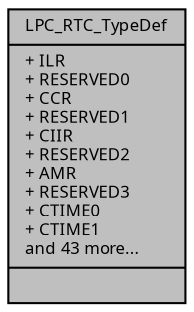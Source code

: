 digraph "LPC_RTC_TypeDef"
{
  edge [fontname="Sans",fontsize="8",labelfontname="Sans",labelfontsize="8"];
  node [fontname="Sans",fontsize="8",shape=record];
  Node1 [label="{LPC_RTC_TypeDef\n|+ ILR\l+ RESERVED0\l+ CCR\l+ RESERVED1\l+ CIIR\l+ RESERVED2\l+ AMR\l+ RESERVED3\l+ CTIME0\l+ CTIME1\land 43 more...\l|}",height=0.2,width=0.4,color="black", fillcolor="grey75", style="filled", fontcolor="black"];
}
